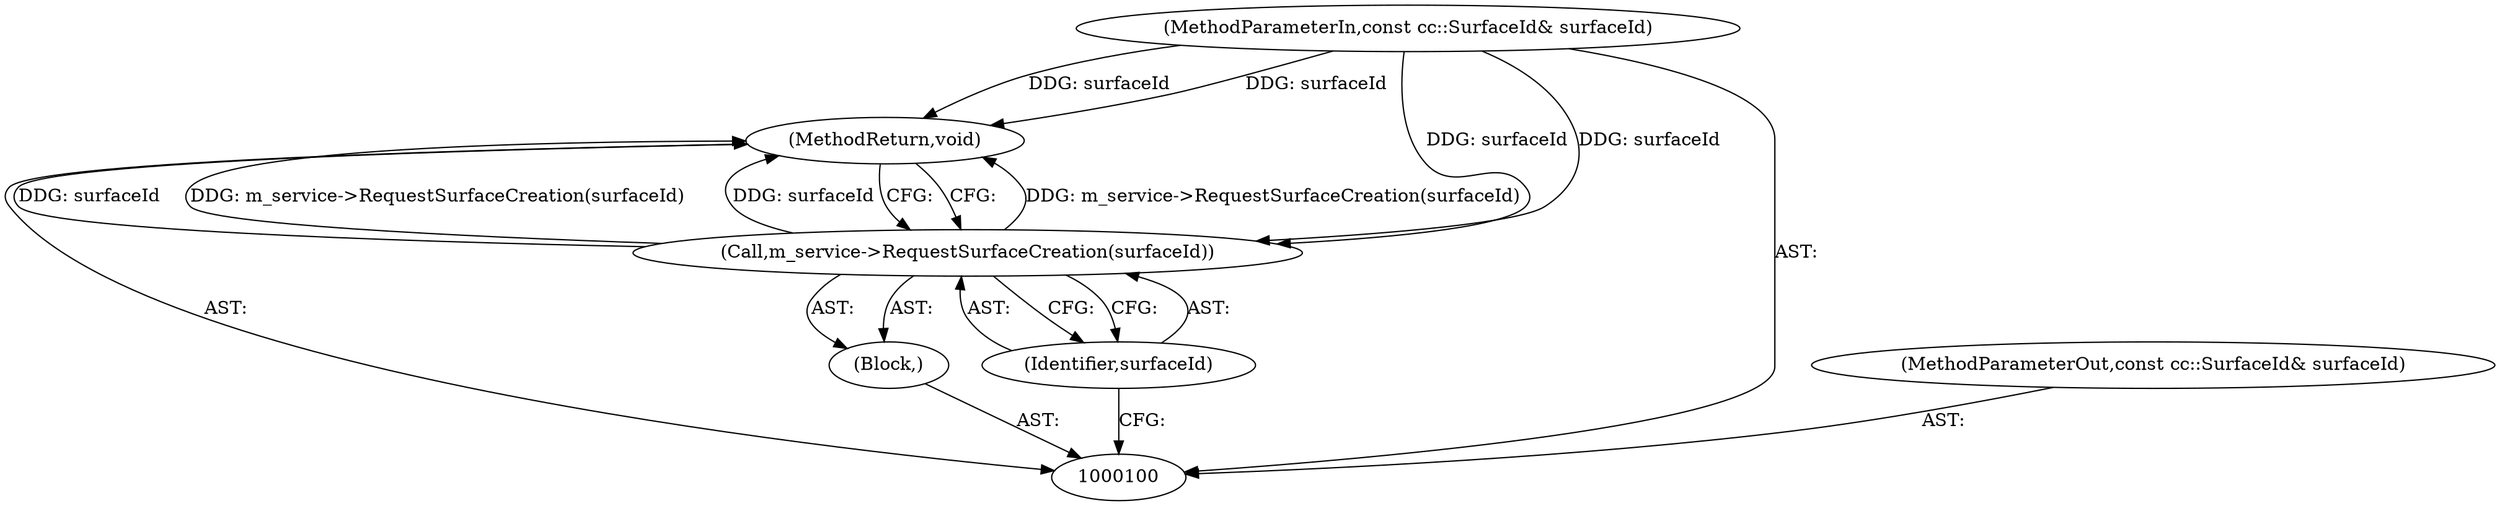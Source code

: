 digraph "1_Chrome_a3987c8b93d3abbba6ea4e438493bf996fff66b7_7" {
"1000105" [label="(MethodReturn,void)"];
"1000101" [label="(MethodParameterIn,const cc::SurfaceId& surfaceId)"];
"1000113" [label="(MethodParameterOut,const cc::SurfaceId& surfaceId)"];
"1000102" [label="(Block,)"];
"1000104" [label="(Identifier,surfaceId)"];
"1000103" [label="(Call,m_service->RequestSurfaceCreation(surfaceId))"];
"1000105" -> "1000100"  [label="AST: "];
"1000105" -> "1000103"  [label="CFG: "];
"1000103" -> "1000105"  [label="DDG: m_service->RequestSurfaceCreation(surfaceId)"];
"1000103" -> "1000105"  [label="DDG: surfaceId"];
"1000101" -> "1000105"  [label="DDG: surfaceId"];
"1000101" -> "1000100"  [label="AST: "];
"1000101" -> "1000105"  [label="DDG: surfaceId"];
"1000101" -> "1000103"  [label="DDG: surfaceId"];
"1000113" -> "1000100"  [label="AST: "];
"1000102" -> "1000100"  [label="AST: "];
"1000103" -> "1000102"  [label="AST: "];
"1000104" -> "1000103"  [label="AST: "];
"1000104" -> "1000100"  [label="CFG: "];
"1000103" -> "1000104"  [label="CFG: "];
"1000103" -> "1000102"  [label="AST: "];
"1000103" -> "1000104"  [label="CFG: "];
"1000104" -> "1000103"  [label="AST: "];
"1000105" -> "1000103"  [label="CFG: "];
"1000103" -> "1000105"  [label="DDG: m_service->RequestSurfaceCreation(surfaceId)"];
"1000103" -> "1000105"  [label="DDG: surfaceId"];
"1000101" -> "1000103"  [label="DDG: surfaceId"];
}
